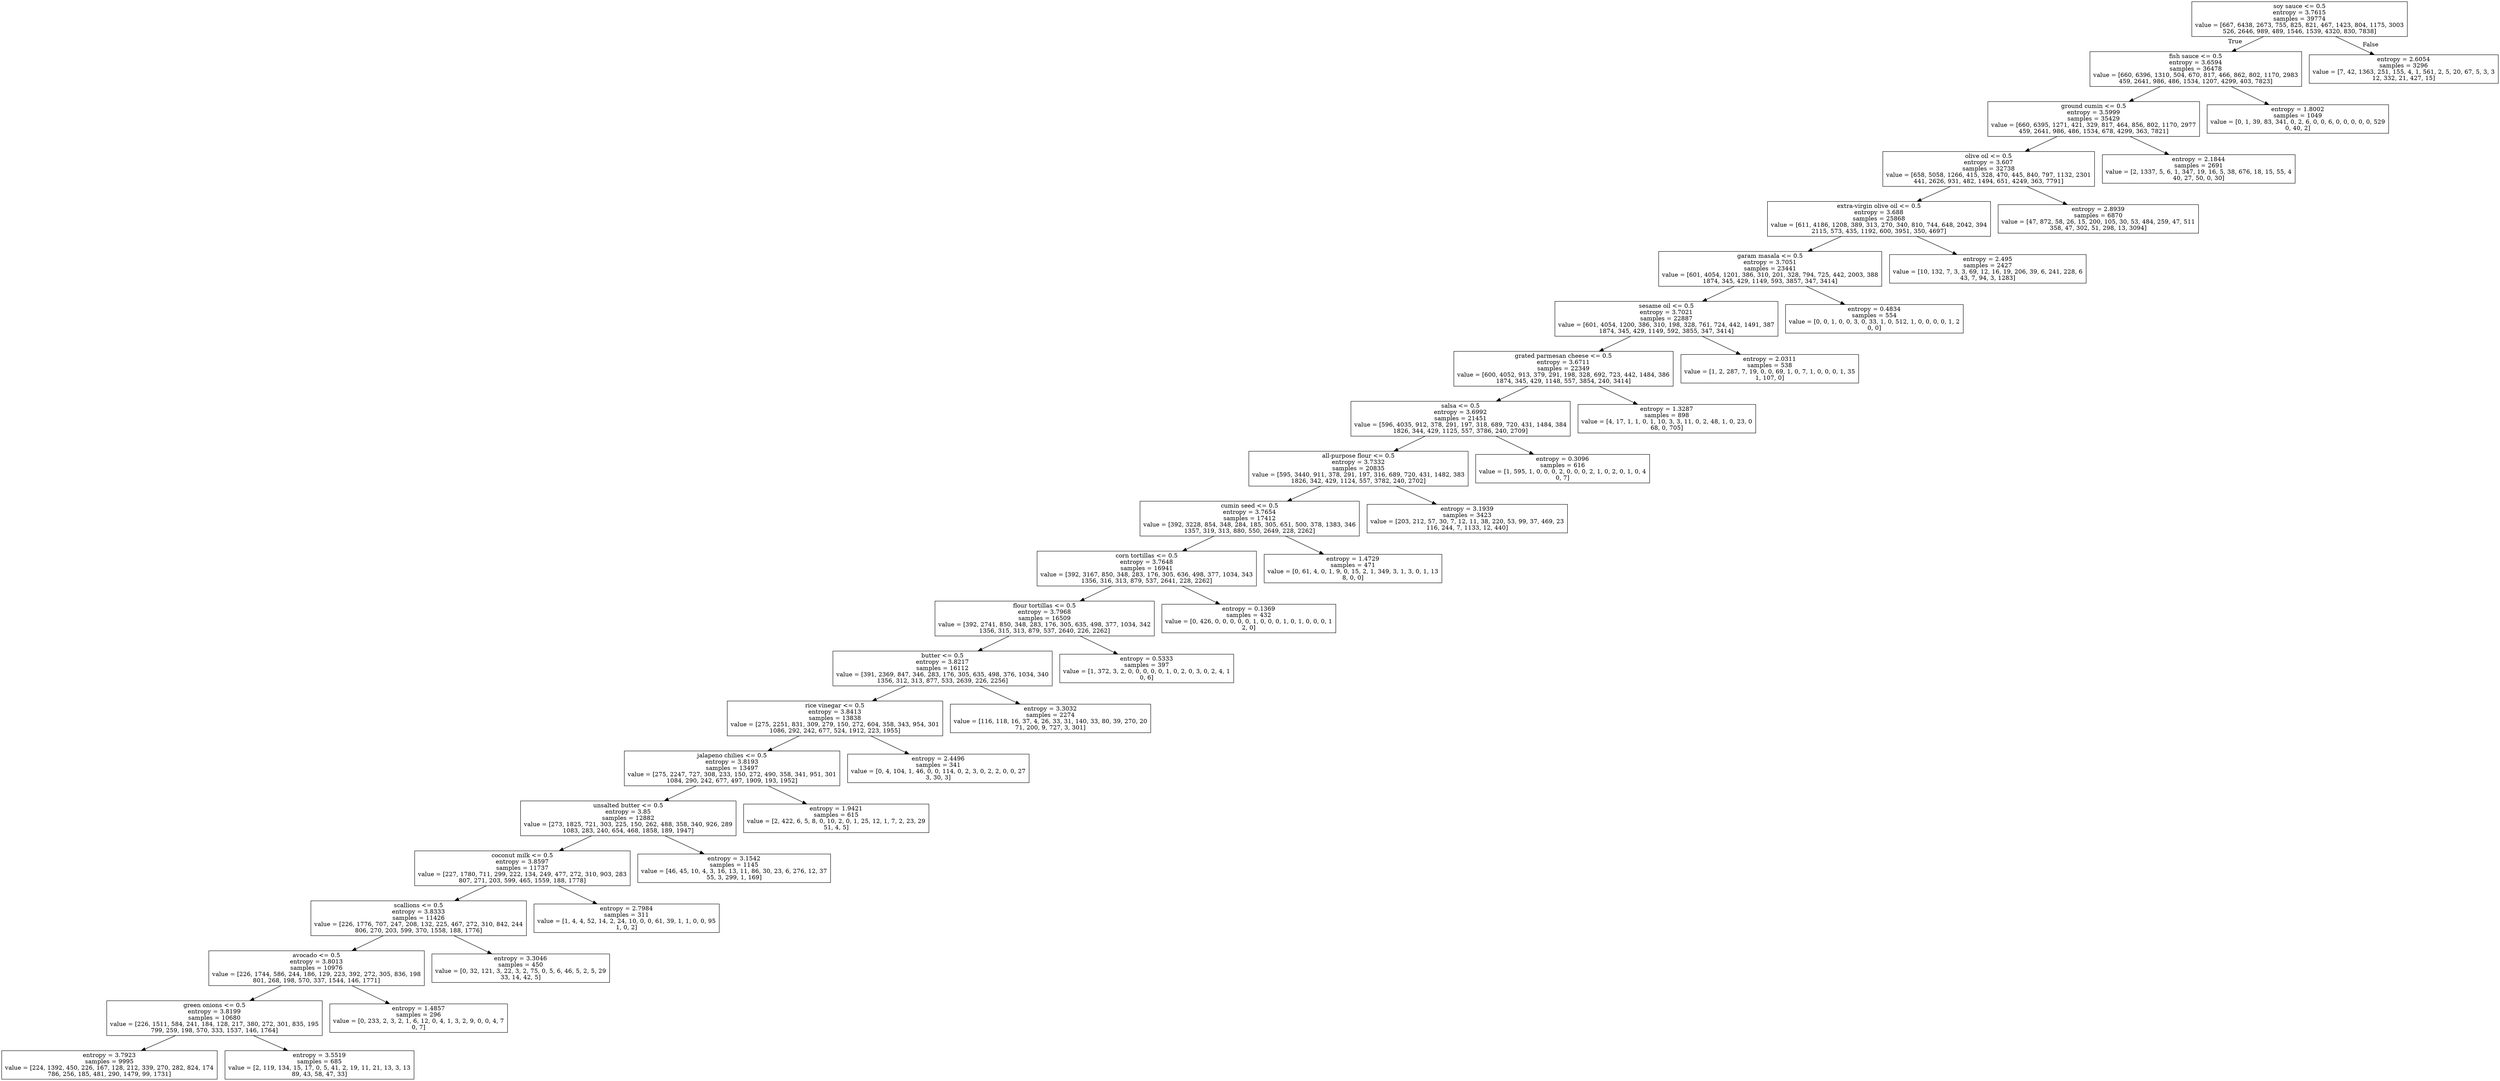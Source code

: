 digraph Tree {
node [shape=box] ;
0 [label="soy sauce <= 0.5\nentropy = 3.7615\nsamples = 39774\nvalue = [667, 6438, 2673, 755, 825, 821, 467, 1423, 804, 1175, 3003\n526, 2646, 989, 489, 1546, 1539, 4320, 830, 7838]"] ;
1 [label="fish sauce <= 0.5\nentropy = 3.6594\nsamples = 36478\nvalue = [660, 6396, 1310, 504, 670, 817, 466, 862, 802, 1170, 2983\n459, 2641, 986, 486, 1534, 1207, 4299, 403, 7823]"] ;
0 -> 1 [labeldistance=2.5, labelangle=45, headlabel="True"] ;
2 [label="ground cumin <= 0.5\nentropy = 3.5999\nsamples = 35429\nvalue = [660, 6395, 1271, 421, 329, 817, 464, 856, 802, 1170, 2977\n459, 2641, 986, 486, 1534, 678, 4299, 363, 7821]"] ;
1 -> 2 ;
3 [label="olive oil <= 0.5\nentropy = 3.607\nsamples = 32738\nvalue = [658, 5058, 1266, 415, 328, 470, 445, 840, 797, 1132, 2301\n441, 2626, 931, 482, 1494, 651, 4249, 363, 7791]"] ;
2 -> 3 ;
4 [label="extra-virgin olive oil <= 0.5\nentropy = 3.688\nsamples = 25868\nvalue = [611, 4186, 1208, 389, 313, 270, 340, 810, 744, 648, 2042, 394\n2115, 573, 435, 1192, 600, 3951, 350, 4697]"] ;
3 -> 4 ;
5 [label="garam masala <= 0.5\nentropy = 3.7051\nsamples = 23441\nvalue = [601, 4054, 1201, 386, 310, 201, 328, 794, 725, 442, 2003, 388\n1874, 345, 429, 1149, 593, 3857, 347, 3414]"] ;
4 -> 5 ;
6 [label="sesame oil <= 0.5\nentropy = 3.7021\nsamples = 22887\nvalue = [601, 4054, 1200, 386, 310, 198, 328, 761, 724, 442, 1491, 387\n1874, 345, 429, 1149, 592, 3855, 347, 3414]"] ;
5 -> 6 ;
7 [label="grated parmesan cheese <= 0.5\nentropy = 3.6711\nsamples = 22349\nvalue = [600, 4052, 913, 379, 291, 198, 328, 692, 723, 442, 1484, 386\n1874, 345, 429, 1148, 557, 3854, 240, 3414]"] ;
6 -> 7 ;
8 [label="salsa <= 0.5\nentropy = 3.6992\nsamples = 21451\nvalue = [596, 4035, 912, 378, 291, 197, 318, 689, 720, 431, 1484, 384\n1826, 344, 429, 1125, 557, 3786, 240, 2709]"] ;
7 -> 8 ;
9 [label="all-purpose flour <= 0.5\nentropy = 3.7332\nsamples = 20835\nvalue = [595, 3440, 911, 378, 291, 197, 316, 689, 720, 431, 1482, 383\n1826, 342, 429, 1124, 557, 3782, 240, 2702]"] ;
8 -> 9 ;
10 [label="cumin seed <= 0.5\nentropy = 3.7654\nsamples = 17412\nvalue = [392, 3228, 854, 348, 284, 185, 305, 651, 500, 378, 1383, 346\n1357, 319, 313, 880, 550, 2649, 228, 2262]"] ;
9 -> 10 ;
11 [label="corn tortillas <= 0.5\nentropy = 3.7648\nsamples = 16941\nvalue = [392, 3167, 850, 348, 283, 176, 305, 636, 498, 377, 1034, 343\n1356, 316, 313, 879, 537, 2641, 228, 2262]"] ;
10 -> 11 ;
12 [label="flour tortillas <= 0.5\nentropy = 3.7968\nsamples = 16509\nvalue = [392, 2741, 850, 348, 283, 176, 305, 635, 498, 377, 1034, 342\n1356, 315, 313, 879, 537, 2640, 226, 2262]"] ;
11 -> 12 ;
13 [label="butter <= 0.5\nentropy = 3.8217\nsamples = 16112\nvalue = [391, 2369, 847, 346, 283, 176, 305, 635, 498, 376, 1034, 340\n1356, 312, 313, 877, 533, 2639, 226, 2256]"] ;
12 -> 13 ;
14 [label="rice vinegar <= 0.5\nentropy = 3.8413\nsamples = 13838\nvalue = [275, 2251, 831, 309, 279, 150, 272, 604, 358, 343, 954, 301\n1086, 292, 242, 677, 524, 1912, 223, 1955]"] ;
13 -> 14 ;
15 [label="jalapeno chilies <= 0.5\nentropy = 3.8193\nsamples = 13497\nvalue = [275, 2247, 727, 308, 233, 150, 272, 490, 358, 341, 951, 301\n1084, 290, 242, 677, 497, 1909, 193, 1952]"] ;
14 -> 15 ;
16 [label="unsalted butter <= 0.5\nentropy = 3.85\nsamples = 12882\nvalue = [273, 1825, 721, 303, 225, 150, 262, 488, 358, 340, 926, 289\n1083, 283, 240, 654, 468, 1858, 189, 1947]"] ;
15 -> 16 ;
17 [label="coconut milk <= 0.5\nentropy = 3.8597\nsamples = 11737\nvalue = [227, 1780, 711, 299, 222, 134, 249, 477, 272, 310, 903, 283\n807, 271, 203, 599, 465, 1559, 188, 1778]"] ;
16 -> 17 ;
18 [label="scallions <= 0.5\nentropy = 3.8333\nsamples = 11426\nvalue = [226, 1776, 707, 247, 208, 132, 225, 467, 272, 310, 842, 244\n806, 270, 203, 599, 370, 1558, 188, 1776]"] ;
17 -> 18 ;
19 [label="avocado <= 0.5\nentropy = 3.8013\nsamples = 10976\nvalue = [226, 1744, 586, 244, 186, 129, 223, 392, 272, 305, 836, 198\n801, 268, 198, 570, 337, 1544, 146, 1771]"] ;
18 -> 19 ;
20 [label="green onions <= 0.5\nentropy = 3.8199\nsamples = 10680\nvalue = [226, 1511, 584, 241, 184, 128, 217, 380, 272, 301, 835, 195\n799, 259, 198, 570, 333, 1537, 146, 1764]"] ;
19 -> 20 ;
21 [label="entropy = 3.7923\nsamples = 9995\nvalue = [224, 1392, 450, 226, 167, 128, 212, 339, 270, 282, 824, 174\n786, 256, 185, 481, 290, 1479, 99, 1731]"] ;
20 -> 21 ;
22 [label="entropy = 3.5519\nsamples = 685\nvalue = [2, 119, 134, 15, 17, 0, 5, 41, 2, 19, 11, 21, 13, 3, 13\n89, 43, 58, 47, 33]"] ;
20 -> 22 ;
23 [label="entropy = 1.4857\nsamples = 296\nvalue = [0, 233, 2, 3, 2, 1, 6, 12, 0, 4, 1, 3, 2, 9, 0, 0, 4, 7\n0, 7]"] ;
19 -> 23 ;
24 [label="entropy = 3.3046\nsamples = 450\nvalue = [0, 32, 121, 3, 22, 3, 2, 75, 0, 5, 6, 46, 5, 2, 5, 29\n33, 14, 42, 5]"] ;
18 -> 24 ;
25 [label="entropy = 2.7984\nsamples = 311\nvalue = [1, 4, 4, 52, 14, 2, 24, 10, 0, 0, 61, 39, 1, 1, 0, 0, 95\n1, 0, 2]"] ;
17 -> 25 ;
26 [label="entropy = 3.1542\nsamples = 1145\nvalue = [46, 45, 10, 4, 3, 16, 13, 11, 86, 30, 23, 6, 276, 12, 37\n55, 3, 299, 1, 169]"] ;
16 -> 26 ;
27 [label="entropy = 1.9421\nsamples = 615\nvalue = [2, 422, 6, 5, 8, 0, 10, 2, 0, 1, 25, 12, 1, 7, 2, 23, 29\n51, 4, 5]"] ;
15 -> 27 ;
28 [label="entropy = 2.4496\nsamples = 341\nvalue = [0, 4, 104, 1, 46, 0, 0, 114, 0, 2, 3, 0, 2, 2, 0, 0, 27\n3, 30, 3]"] ;
14 -> 28 ;
29 [label="entropy = 3.3032\nsamples = 2274\nvalue = [116, 118, 16, 37, 4, 26, 33, 31, 140, 33, 80, 39, 270, 20\n71, 200, 9, 727, 3, 301]"] ;
13 -> 29 ;
30 [label="entropy = 0.5333\nsamples = 397\nvalue = [1, 372, 3, 2, 0, 0, 0, 0, 0, 1, 0, 2, 0, 3, 0, 2, 4, 1\n0, 6]"] ;
12 -> 30 ;
31 [label="entropy = 0.1369\nsamples = 432\nvalue = [0, 426, 0, 0, 0, 0, 0, 1, 0, 0, 0, 1, 0, 1, 0, 0, 0, 1\n2, 0]"] ;
11 -> 31 ;
32 [label="entropy = 1.4729\nsamples = 471\nvalue = [0, 61, 4, 0, 1, 9, 0, 15, 2, 1, 349, 3, 1, 3, 0, 1, 13\n8, 0, 0]"] ;
10 -> 32 ;
33 [label="entropy = 3.1939\nsamples = 3423\nvalue = [203, 212, 57, 30, 7, 12, 11, 38, 220, 53, 99, 37, 469, 23\n116, 244, 7, 1133, 12, 440]"] ;
9 -> 33 ;
34 [label="entropy = 0.3096\nsamples = 616\nvalue = [1, 595, 1, 0, 0, 0, 2, 0, 0, 0, 2, 1, 0, 2, 0, 1, 0, 4\n0, 7]"] ;
8 -> 34 ;
35 [label="entropy = 1.3287\nsamples = 898\nvalue = [4, 17, 1, 1, 0, 1, 10, 3, 3, 11, 0, 2, 48, 1, 0, 23, 0\n68, 0, 705]"] ;
7 -> 35 ;
36 [label="entropy = 2.0311\nsamples = 538\nvalue = [1, 2, 287, 7, 19, 0, 0, 69, 1, 0, 7, 1, 0, 0, 0, 1, 35\n1, 107, 0]"] ;
6 -> 36 ;
37 [label="entropy = 0.4834\nsamples = 554\nvalue = [0, 0, 1, 0, 0, 3, 0, 33, 1, 0, 512, 1, 0, 0, 0, 0, 1, 2\n0, 0]"] ;
5 -> 37 ;
38 [label="entropy = 2.495\nsamples = 2427\nvalue = [10, 132, 7, 3, 3, 69, 12, 16, 19, 206, 39, 6, 241, 228, 6\n43, 7, 94, 3, 1283]"] ;
4 -> 38 ;
39 [label="entropy = 2.8939\nsamples = 6870\nvalue = [47, 872, 58, 26, 15, 200, 105, 30, 53, 484, 259, 47, 511\n358, 47, 302, 51, 298, 13, 3094]"] ;
3 -> 39 ;
40 [label="entropy = 2.1844\nsamples = 2691\nvalue = [2, 1337, 5, 6, 1, 347, 19, 16, 5, 38, 676, 18, 15, 55, 4\n40, 27, 50, 0, 30]"] ;
2 -> 40 ;
41 [label="entropy = 1.8002\nsamples = 1049\nvalue = [0, 1, 39, 83, 341, 0, 2, 6, 0, 0, 6, 0, 0, 0, 0, 0, 529\n0, 40, 2]"] ;
1 -> 41 ;
42 [label="entropy = 2.6054\nsamples = 3296\nvalue = [7, 42, 1363, 251, 155, 4, 1, 561, 2, 5, 20, 67, 5, 3, 3\n12, 332, 21, 427, 15]"] ;
0 -> 42 [labeldistance=2.5, labelangle=-45, headlabel="False"] ;
}